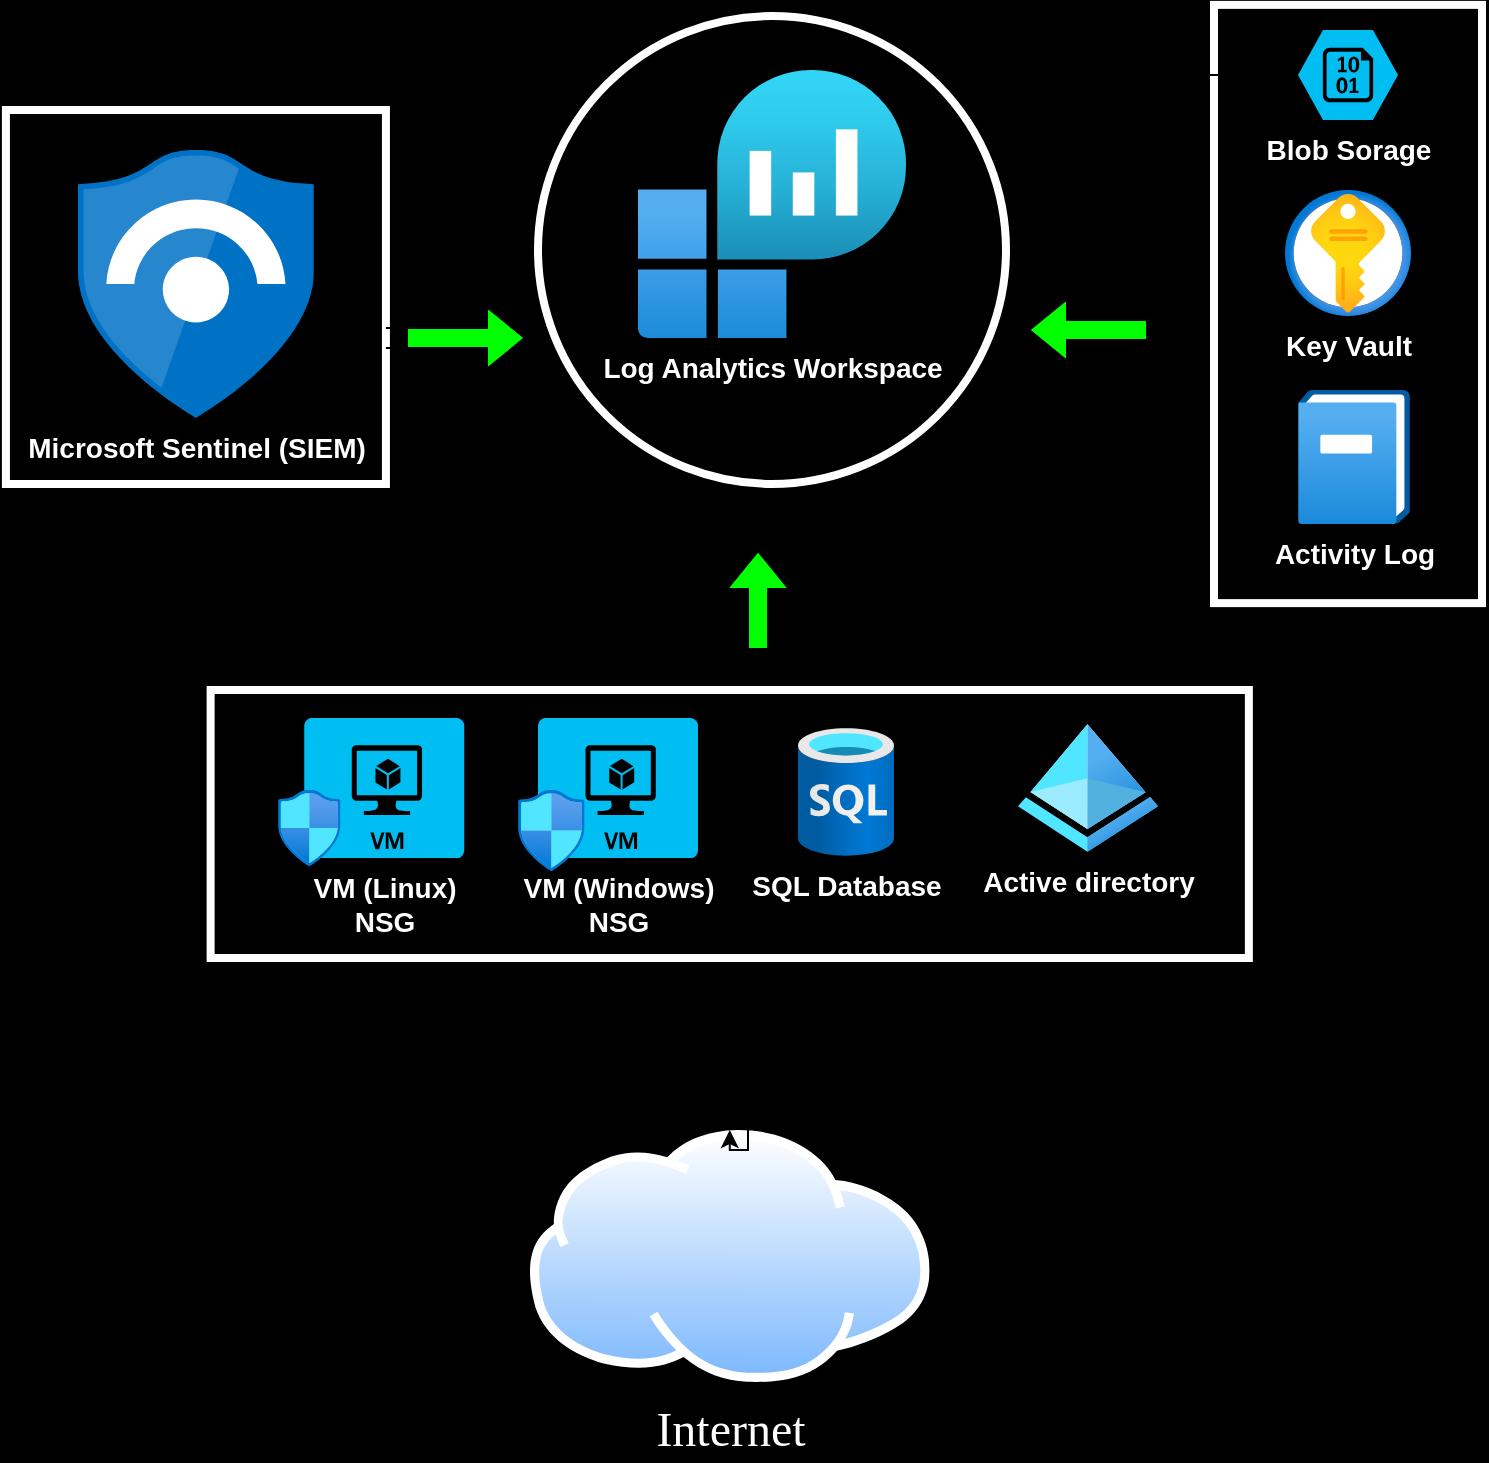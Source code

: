 <mxfile version="22.1.17" type="github">
  <diagram name="Page-1" id="p_PMgQPlf6-vGvT3pBbs">
    <mxGraphModel dx="3126" dy="793" grid="1" gridSize="10" guides="1" tooltips="1" connect="1" arrows="1" fold="1" page="1" pageScale="1" pageWidth="850" pageHeight="1100" background="#000000" math="0" shadow="0">
      <root>
        <mxCell id="0" />
        <mxCell id="1" parent="0" />
        <mxCell id="XQDlyD4wbLP7uFr0ZUoT-1" value="Log Analytics Workspace" style="image;aspect=fixed;html=1;points=[];align=center;fontSize=14;image=img/lib/azure2/analytics/Log_Analytics_Workspaces.svg;fontColor=#FFFFFF;labelBackgroundColor=#000000;fontStyle=1" vertex="1" parent="1">
          <mxGeometry x="-720" y="90" width="134" height="134" as="geometry" />
        </mxCell>
        <mxCell id="XQDlyD4wbLP7uFr0ZUoT-2" value="SQL Database" style="image;aspect=fixed;html=1;points=[];align=center;fontSize=14;image=img/lib/azure2/databases/SQL_Database.svg;fontColor=#FFFFFF;labelBackgroundColor=#000000;fontStyle=1" vertex="1" parent="1">
          <mxGeometry x="-640" y="419" width="48" height="64" as="geometry" />
        </mxCell>
        <mxCell id="XQDlyD4wbLP7uFr0ZUoT-3" value="VM (Linux)&lt;br&gt;NSG" style="verticalLabelPosition=bottom;html=1;verticalAlign=top;align=center;strokeColor=none;fillColor=#00BEF2;shape=mxgraph.azure.virtual_machine;fontColor=#FFFFFF;labelBackgroundColor=#000000;fontSize=14;fontStyle=1" vertex="1" parent="1">
          <mxGeometry x="-886.88" y="414" width="80" height="70" as="geometry" />
        </mxCell>
        <mxCell id="XQDlyD4wbLP7uFr0ZUoT-21" value="" style="edgeStyle=orthogonalEdgeStyle;rounded=0;orthogonalLoop=1;jettySize=auto;html=1;" edge="1" parent="1">
          <mxGeometry relative="1" as="geometry">
            <mxPoint x="-726.9" y="412" as="sourcePoint" />
            <mxPoint x="-737.5" y="392" as="targetPoint" />
          </mxGeometry>
        </mxCell>
        <mxCell id="XQDlyD4wbLP7uFr0ZUoT-6" value="&lt;b&gt;Microsoft Sentinel (SIEM)&lt;/b&gt;" style="image;sketch=0;aspect=fixed;html=1;points=[];align=center;fontSize=14;image=img/lib/mscae/Azure_Sentinel.svg;fontColor=#FFFFFF;labelBackgroundColor=#000000;" vertex="1" parent="1">
          <mxGeometry x="-1000" y="130" width="117.92" height="134" as="geometry" />
        </mxCell>
        <mxCell id="XQDlyD4wbLP7uFr0ZUoT-8" value="Activity Log" style="image;aspect=fixed;html=1;points=[];align=center;fontSize=14;image=img/lib/azure2/management_governance/Activity_Log.svg;fontColor=#FFFFFF;labelBackgroundColor=#000000;fontStyle=1" vertex="1" parent="1">
          <mxGeometry x="-390" y="250" width="56.0" height="67" as="geometry" />
        </mxCell>
        <mxCell id="XQDlyD4wbLP7uFr0ZUoT-9" value="" style="image;aspect=fixed;html=1;points=[];align=center;fontSize=12;image=img/lib/azure2/networking/Network_Security_Groups.svg;" vertex="1" parent="1">
          <mxGeometry x="-900" y="450" width="31.29" height="38" as="geometry" />
        </mxCell>
        <mxCell id="XQDlyD4wbLP7uFr0ZUoT-18" value="" style="edgeStyle=orthogonalEdgeStyle;rounded=0;orthogonalLoop=1;jettySize=auto;html=1;" edge="1" parent="1" source="XQDlyD4wbLP7uFr0ZUoT-27" target="XQDlyD4wbLP7uFr0ZUoT-2">
          <mxGeometry relative="1" as="geometry" />
        </mxCell>
        <mxCell id="XQDlyD4wbLP7uFr0ZUoT-11" value="Blob Sorage" style="verticalLabelPosition=bottom;html=1;verticalAlign=top;align=center;strokeColor=none;fillColor=#00BEF2;shape=mxgraph.azure.storage_blob;labelBackgroundColor=#000000;fontColor=#FFFFFF;fontSize=14;fontStyle=1" vertex="1" parent="1">
          <mxGeometry x="-390" y="70" width="50" height="45" as="geometry" />
        </mxCell>
        <mxCell id="XQDlyD4wbLP7uFr0ZUoT-12" value="Key Vault" style="image;aspect=fixed;html=1;points=[];align=center;fontSize=14;image=img/lib/azure2/security/Key_Vaults.svg;fontColor=#FFFFFF;labelBackgroundColor=#000000;fontStyle=1" vertex="1" parent="1">
          <mxGeometry x="-396.5" y="150" width="63" height="63" as="geometry" />
        </mxCell>
        <mxCell id="XQDlyD4wbLP7uFr0ZUoT-15" value="Internet" style="image;aspect=fixed;perimeter=ellipsePerimeter;html=1;align=center;shadow=0;dashed=0;spacingTop=3;image=img/lib/active_directory/internet_cloud.svg;fontFamily=Times New Roman;fontStyle=0;fontColor=#FFFFFF;labelBackgroundColor=#000000;fontSize=24;" vertex="1" parent="1">
          <mxGeometry x="-774.13" y="620" width="200" height="126" as="geometry" />
        </mxCell>
        <mxCell id="XQDlyD4wbLP7uFr0ZUoT-31" value="" style="edgeStyle=orthogonalEdgeStyle;rounded=0;orthogonalLoop=1;jettySize=auto;html=1;" edge="1" parent="1" target="XQDlyD4wbLP7uFr0ZUoT-27">
          <mxGeometry relative="1" as="geometry">
            <mxPoint x="-471" y="238" as="sourcePoint" />
            <mxPoint x="-592" y="451" as="targetPoint" />
          </mxGeometry>
        </mxCell>
        <mxCell id="XQDlyD4wbLP7uFr0ZUoT-27" value="Active directory" style="image;aspect=fixed;html=1;points=[];align=center;fontSize=14;image=img/lib/azure2/identity/Azure_Active_Directory.svg;fontColor=#FFFFFF;labelBackgroundColor=#000000;fontStyle=1" vertex="1" parent="1">
          <mxGeometry x="-530" y="417" width="70" height="64" as="geometry" />
        </mxCell>
        <mxCell id="XQDlyD4wbLP7uFr0ZUoT-33" value="" style="edgeStyle=orthogonalEdgeStyle;rounded=0;orthogonalLoop=1;jettySize=auto;html=1;" edge="1" parent="1" source="XQDlyD4wbLP7uFr0ZUoT-42" target="XQDlyD4wbLP7uFr0ZUoT-15">
          <mxGeometry relative="1" as="geometry" />
        </mxCell>
        <mxCell id="XQDlyD4wbLP7uFr0ZUoT-32" value="VM (Windows)&lt;br&gt;NSG" style="verticalLabelPosition=bottom;html=1;verticalAlign=top;align=center;strokeColor=none;fillColor=#00BEF2;shape=mxgraph.azure.virtual_machine;fontColor=#FFFFFF;labelBackgroundColor=#000000;fontSize=14;fontStyle=1" vertex="1" parent="1">
          <mxGeometry x="-770" y="414" width="80" height="70" as="geometry" />
        </mxCell>
        <mxCell id="XQDlyD4wbLP7uFr0ZUoT-34" value="" style="image;aspect=fixed;html=1;points=[];align=center;fontSize=14;image=img/lib/azure2/networking/Network_Security_Groups.svg;fontColor=#FFFFFF;labelBackgroundColor=#000000;fontStyle=0" vertex="1" parent="1">
          <mxGeometry x="-780" y="450" width="33.35" height="40.5" as="geometry" />
        </mxCell>
        <mxCell id="XQDlyD4wbLP7uFr0ZUoT-37" value="" style="rounded=0;whiteSpace=wrap;html=1;fillColor=none;strokeColor=#FFFFFF;strokeWidth=4;" vertex="1" parent="1">
          <mxGeometry x="-933.69" y="400" width="519.12" height="134" as="geometry" />
        </mxCell>
        <mxCell id="XQDlyD4wbLP7uFr0ZUoT-38" value="" style="rounded=0;whiteSpace=wrap;html=1;fillColor=none;strokeColor=#FFFFFF;strokeWidth=4;rotation=-90;" vertex="1" parent="1">
          <mxGeometry x="-514.56" y="140" width="299.12" height="134" as="geometry" />
        </mxCell>
        <mxCell id="XQDlyD4wbLP7uFr0ZUoT-39" value="" style="rounded=0;whiteSpace=wrap;html=1;fillColor=none;strokeColor=#FFFFFF;strokeWidth=4;" vertex="1" parent="1">
          <mxGeometry x="-1036.04" y="110" width="190" height="187" as="geometry" />
        </mxCell>
        <mxCell id="XQDlyD4wbLP7uFr0ZUoT-40" value="" style="ellipse;whiteSpace=wrap;html=1;aspect=fixed;fillColor=none;strokeColor=#FFFFFF;strokeWidth=4;" vertex="1" parent="1">
          <mxGeometry x="-770" y="63" width="234" height="234" as="geometry" />
        </mxCell>
        <mxCell id="XQDlyD4wbLP7uFr0ZUoT-42" value="" style="shape=image;html=1;verticalAlign=top;verticalLabelPosition=bottom;labelBackgroundColor=#ffffff;imageAspect=0;aspect=fixed;image=https://cdn2.iconfinder.com/data/icons/32pxmania/misc_26.png;rotation=-90;" vertex="1" parent="1">
          <mxGeometry x="-700" y="540" width="70" height="70" as="geometry" />
        </mxCell>
        <mxCell id="XQDlyD4wbLP7uFr0ZUoT-45" value="" style="edgeStyle=orthogonalEdgeStyle;rounded=0;orthogonalLoop=1;jettySize=auto;html=1;" edge="1" parent="1" source="XQDlyD4wbLP7uFr0ZUoT-11">
          <mxGeometry relative="1" as="geometry">
            <mxPoint x="-390" y="93" as="sourcePoint" />
            <mxPoint x="-471" y="180" as="targetPoint" />
          </mxGeometry>
        </mxCell>
        <mxCell id="XQDlyD4wbLP7uFr0ZUoT-47" value="" style="shape=flexArrow;endArrow=classic;html=1;rounded=0;fillColor=#00FF00;" edge="1" parent="1">
          <mxGeometry width="50" height="50" relative="1" as="geometry">
            <mxPoint x="-465" y="220" as="sourcePoint" />
            <mxPoint x="-525" y="220" as="targetPoint" />
            <Array as="points">
              <mxPoint x="-485" y="220" />
            </Array>
          </mxGeometry>
        </mxCell>
        <mxCell id="XQDlyD4wbLP7uFr0ZUoT-49" value="" style="shape=flexArrow;endArrow=classic;html=1;rounded=0;fillColor=#00FF00;" edge="1" parent="1">
          <mxGeometry width="50" height="50" relative="1" as="geometry">
            <mxPoint x="-836.04" y="224" as="sourcePoint" />
            <mxPoint x="-776.04" y="224" as="targetPoint" />
            <Array as="points">
              <mxPoint x="-806.04" y="224" />
              <mxPoint x="-846.04" y="224" />
              <mxPoint x="-816.04" y="224" />
            </Array>
          </mxGeometry>
        </mxCell>
        <mxCell id="XQDlyD4wbLP7uFr0ZUoT-50" value="" style="shape=flexArrow;endArrow=classic;html=1;rounded=0;fillColor=#00FF00;" edge="1" parent="1">
          <mxGeometry width="50" height="50" relative="1" as="geometry">
            <mxPoint x="-660" y="380" as="sourcePoint" />
            <mxPoint x="-660" y="330" as="targetPoint" />
            <Array as="points" />
          </mxGeometry>
        </mxCell>
      </root>
    </mxGraphModel>
  </diagram>
</mxfile>
